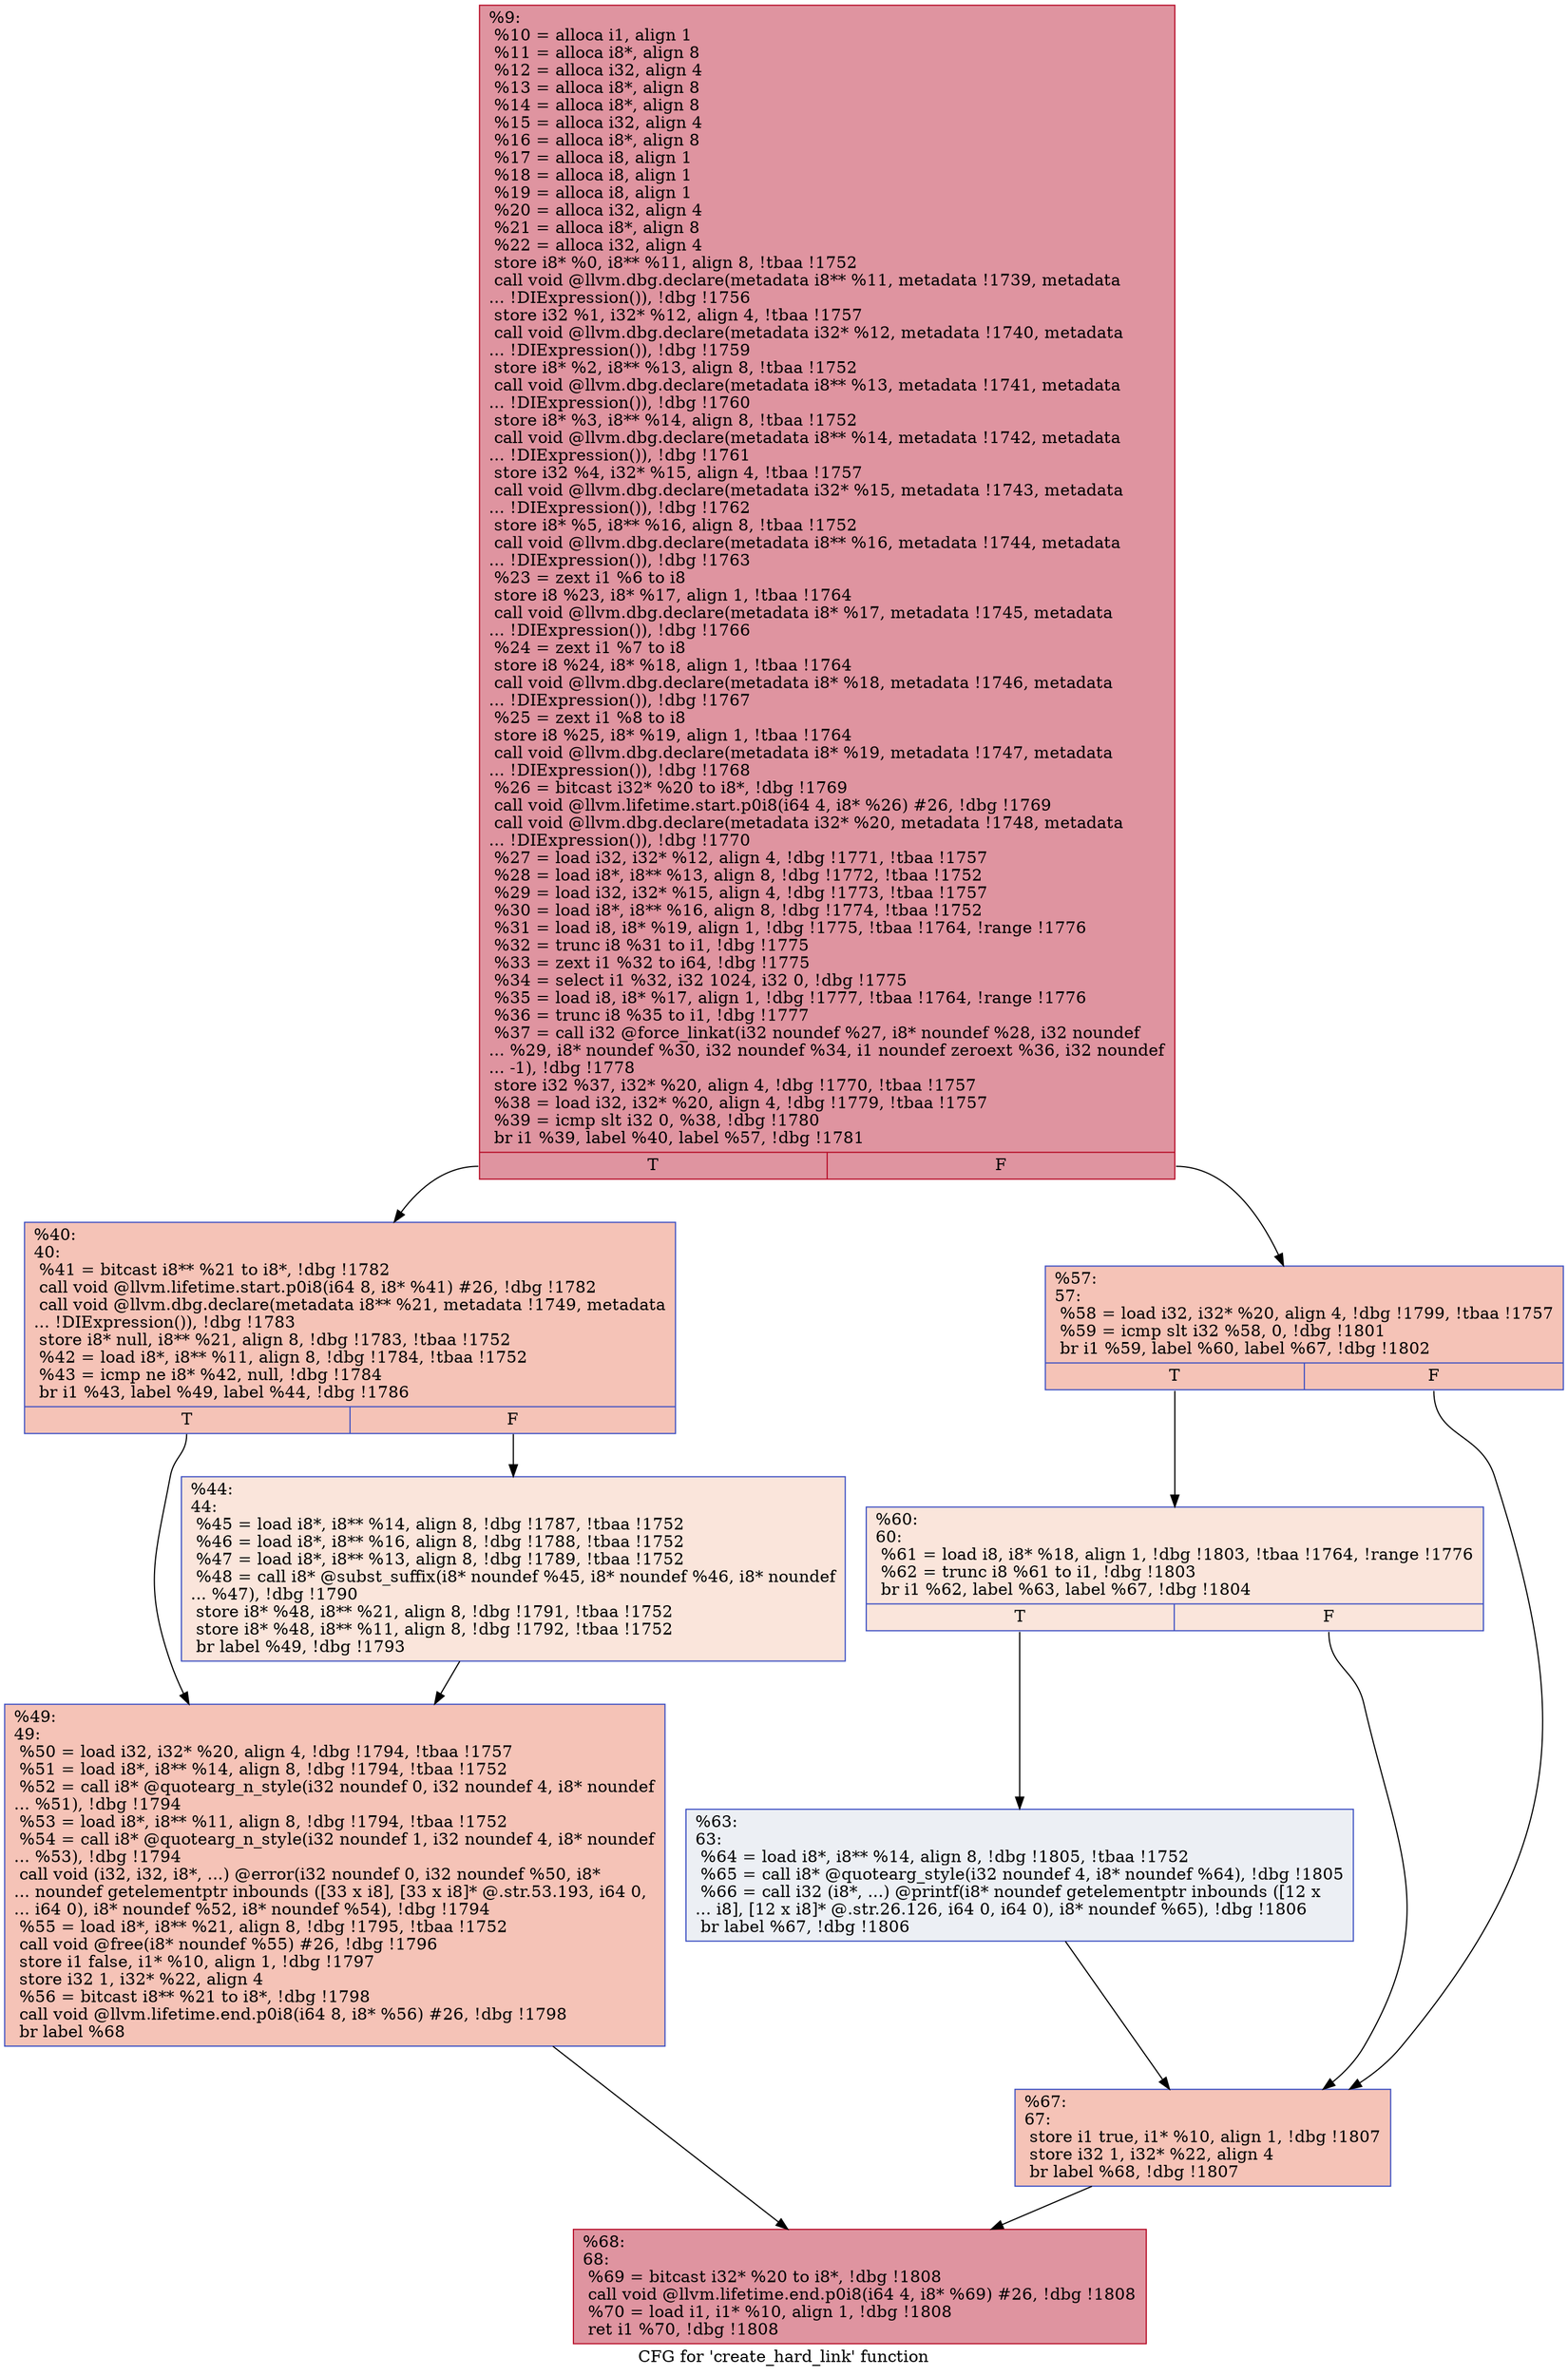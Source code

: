 digraph "CFG for 'create_hard_link' function" {
	label="CFG for 'create_hard_link' function";

	Node0x17d5a00 [shape=record,color="#b70d28ff", style=filled, fillcolor="#b70d2870",label="{%9:\l  %10 = alloca i1, align 1\l  %11 = alloca i8*, align 8\l  %12 = alloca i32, align 4\l  %13 = alloca i8*, align 8\l  %14 = alloca i8*, align 8\l  %15 = alloca i32, align 4\l  %16 = alloca i8*, align 8\l  %17 = alloca i8, align 1\l  %18 = alloca i8, align 1\l  %19 = alloca i8, align 1\l  %20 = alloca i32, align 4\l  %21 = alloca i8*, align 8\l  %22 = alloca i32, align 4\l  store i8* %0, i8** %11, align 8, !tbaa !1752\l  call void @llvm.dbg.declare(metadata i8** %11, metadata !1739, metadata\l... !DIExpression()), !dbg !1756\l  store i32 %1, i32* %12, align 4, !tbaa !1757\l  call void @llvm.dbg.declare(metadata i32* %12, metadata !1740, metadata\l... !DIExpression()), !dbg !1759\l  store i8* %2, i8** %13, align 8, !tbaa !1752\l  call void @llvm.dbg.declare(metadata i8** %13, metadata !1741, metadata\l... !DIExpression()), !dbg !1760\l  store i8* %3, i8** %14, align 8, !tbaa !1752\l  call void @llvm.dbg.declare(metadata i8** %14, metadata !1742, metadata\l... !DIExpression()), !dbg !1761\l  store i32 %4, i32* %15, align 4, !tbaa !1757\l  call void @llvm.dbg.declare(metadata i32* %15, metadata !1743, metadata\l... !DIExpression()), !dbg !1762\l  store i8* %5, i8** %16, align 8, !tbaa !1752\l  call void @llvm.dbg.declare(metadata i8** %16, metadata !1744, metadata\l... !DIExpression()), !dbg !1763\l  %23 = zext i1 %6 to i8\l  store i8 %23, i8* %17, align 1, !tbaa !1764\l  call void @llvm.dbg.declare(metadata i8* %17, metadata !1745, metadata\l... !DIExpression()), !dbg !1766\l  %24 = zext i1 %7 to i8\l  store i8 %24, i8* %18, align 1, !tbaa !1764\l  call void @llvm.dbg.declare(metadata i8* %18, metadata !1746, metadata\l... !DIExpression()), !dbg !1767\l  %25 = zext i1 %8 to i8\l  store i8 %25, i8* %19, align 1, !tbaa !1764\l  call void @llvm.dbg.declare(metadata i8* %19, metadata !1747, metadata\l... !DIExpression()), !dbg !1768\l  %26 = bitcast i32* %20 to i8*, !dbg !1769\l  call void @llvm.lifetime.start.p0i8(i64 4, i8* %26) #26, !dbg !1769\l  call void @llvm.dbg.declare(metadata i32* %20, metadata !1748, metadata\l... !DIExpression()), !dbg !1770\l  %27 = load i32, i32* %12, align 4, !dbg !1771, !tbaa !1757\l  %28 = load i8*, i8** %13, align 8, !dbg !1772, !tbaa !1752\l  %29 = load i32, i32* %15, align 4, !dbg !1773, !tbaa !1757\l  %30 = load i8*, i8** %16, align 8, !dbg !1774, !tbaa !1752\l  %31 = load i8, i8* %19, align 1, !dbg !1775, !tbaa !1764, !range !1776\l  %32 = trunc i8 %31 to i1, !dbg !1775\l  %33 = zext i1 %32 to i64, !dbg !1775\l  %34 = select i1 %32, i32 1024, i32 0, !dbg !1775\l  %35 = load i8, i8* %17, align 1, !dbg !1777, !tbaa !1764, !range !1776\l  %36 = trunc i8 %35 to i1, !dbg !1777\l  %37 = call i32 @force_linkat(i32 noundef %27, i8* noundef %28, i32 noundef\l... %29, i8* noundef %30, i32 noundef %34, i1 noundef zeroext %36, i32 noundef\l... -1), !dbg !1778\l  store i32 %37, i32* %20, align 4, !dbg !1770, !tbaa !1757\l  %38 = load i32, i32* %20, align 4, !dbg !1779, !tbaa !1757\l  %39 = icmp slt i32 0, %38, !dbg !1780\l  br i1 %39, label %40, label %57, !dbg !1781\l|{<s0>T|<s1>F}}"];
	Node0x17d5a00:s0 -> Node0x17d5a50;
	Node0x17d5a00:s1 -> Node0x17d5b40;
	Node0x17d5a50 [shape=record,color="#3d50c3ff", style=filled, fillcolor="#e8765c70",label="{%40:\l40:                                               \l  %41 = bitcast i8** %21 to i8*, !dbg !1782\l  call void @llvm.lifetime.start.p0i8(i64 8, i8* %41) #26, !dbg !1782\l  call void @llvm.dbg.declare(metadata i8** %21, metadata !1749, metadata\l... !DIExpression()), !dbg !1783\l  store i8* null, i8** %21, align 8, !dbg !1783, !tbaa !1752\l  %42 = load i8*, i8** %11, align 8, !dbg !1784, !tbaa !1752\l  %43 = icmp ne i8* %42, null, !dbg !1784\l  br i1 %43, label %49, label %44, !dbg !1786\l|{<s0>T|<s1>F}}"];
	Node0x17d5a50:s0 -> Node0x17d5af0;
	Node0x17d5a50:s1 -> Node0x17d5aa0;
	Node0x17d5aa0 [shape=record,color="#3d50c3ff", style=filled, fillcolor="#f4c5ad70",label="{%44:\l44:                                               \l  %45 = load i8*, i8** %14, align 8, !dbg !1787, !tbaa !1752\l  %46 = load i8*, i8** %16, align 8, !dbg !1788, !tbaa !1752\l  %47 = load i8*, i8** %13, align 8, !dbg !1789, !tbaa !1752\l  %48 = call i8* @subst_suffix(i8* noundef %45, i8* noundef %46, i8* noundef\l... %47), !dbg !1790\l  store i8* %48, i8** %21, align 8, !dbg !1791, !tbaa !1752\l  store i8* %48, i8** %11, align 8, !dbg !1792, !tbaa !1752\l  br label %49, !dbg !1793\l}"];
	Node0x17d5aa0 -> Node0x17d5af0;
	Node0x17d5af0 [shape=record,color="#3d50c3ff", style=filled, fillcolor="#e8765c70",label="{%49:\l49:                                               \l  %50 = load i32, i32* %20, align 4, !dbg !1794, !tbaa !1757\l  %51 = load i8*, i8** %14, align 8, !dbg !1794, !tbaa !1752\l  %52 = call i8* @quotearg_n_style(i32 noundef 0, i32 noundef 4, i8* noundef\l... %51), !dbg !1794\l  %53 = load i8*, i8** %11, align 8, !dbg !1794, !tbaa !1752\l  %54 = call i8* @quotearg_n_style(i32 noundef 1, i32 noundef 4, i8* noundef\l... %53), !dbg !1794\l  call void (i32, i32, i8*, ...) @error(i32 noundef 0, i32 noundef %50, i8*\l... noundef getelementptr inbounds ([33 x i8], [33 x i8]* @.str.53.193, i64 0,\l... i64 0), i8* noundef %52, i8* noundef %54), !dbg !1794\l  %55 = load i8*, i8** %21, align 8, !dbg !1795, !tbaa !1752\l  call void @free(i8* noundef %55) #26, !dbg !1796\l  store i1 false, i1* %10, align 1, !dbg !1797\l  store i32 1, i32* %22, align 4\l  %56 = bitcast i8** %21 to i8*, !dbg !1798\l  call void @llvm.lifetime.end.p0i8(i64 8, i8* %56) #26, !dbg !1798\l  br label %68\l}"];
	Node0x17d5af0 -> Node0x17d5c80;
	Node0x17d5b40 [shape=record,color="#3d50c3ff", style=filled, fillcolor="#e8765c70",label="{%57:\l57:                                               \l  %58 = load i32, i32* %20, align 4, !dbg !1799, !tbaa !1757\l  %59 = icmp slt i32 %58, 0, !dbg !1801\l  br i1 %59, label %60, label %67, !dbg !1802\l|{<s0>T|<s1>F}}"];
	Node0x17d5b40:s0 -> Node0x17d5b90;
	Node0x17d5b40:s1 -> Node0x17d5c30;
	Node0x17d5b90 [shape=record,color="#3d50c3ff", style=filled, fillcolor="#f4c5ad70",label="{%60:\l60:                                               \l  %61 = load i8, i8* %18, align 1, !dbg !1803, !tbaa !1764, !range !1776\l  %62 = trunc i8 %61 to i1, !dbg !1803\l  br i1 %62, label %63, label %67, !dbg !1804\l|{<s0>T|<s1>F}}"];
	Node0x17d5b90:s0 -> Node0x17d5be0;
	Node0x17d5b90:s1 -> Node0x17d5c30;
	Node0x17d5be0 [shape=record,color="#3d50c3ff", style=filled, fillcolor="#d4dbe670",label="{%63:\l63:                                               \l  %64 = load i8*, i8** %14, align 8, !dbg !1805, !tbaa !1752\l  %65 = call i8* @quotearg_style(i32 noundef 4, i8* noundef %64), !dbg !1805\l  %66 = call i32 (i8*, ...) @printf(i8* noundef getelementptr inbounds ([12 x\l... i8], [12 x i8]* @.str.26.126, i64 0, i64 0), i8* noundef %65), !dbg !1806\l  br label %67, !dbg !1806\l}"];
	Node0x17d5be0 -> Node0x17d5c30;
	Node0x17d5c30 [shape=record,color="#3d50c3ff", style=filled, fillcolor="#e8765c70",label="{%67:\l67:                                               \l  store i1 true, i1* %10, align 1, !dbg !1807\l  store i32 1, i32* %22, align 4\l  br label %68, !dbg !1807\l}"];
	Node0x17d5c30 -> Node0x17d5c80;
	Node0x17d5c80 [shape=record,color="#b70d28ff", style=filled, fillcolor="#b70d2870",label="{%68:\l68:                                               \l  %69 = bitcast i32* %20 to i8*, !dbg !1808\l  call void @llvm.lifetime.end.p0i8(i64 4, i8* %69) #26, !dbg !1808\l  %70 = load i1, i1* %10, align 1, !dbg !1808\l  ret i1 %70, !dbg !1808\l}"];
}
